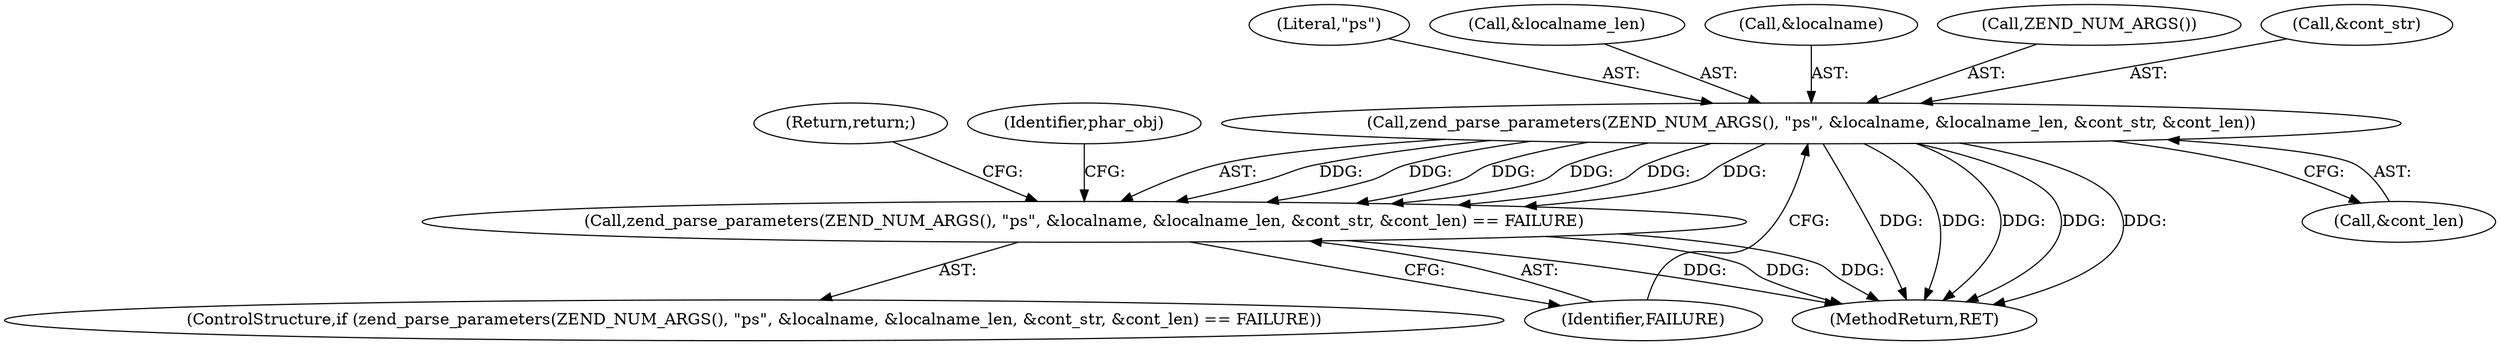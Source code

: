 digraph "0_php_1e9b175204e3286d64dfd6c9f09151c31b5e099a_14@pointer" {
"1000111" [label="(Call,zend_parse_parameters(ZEND_NUM_ARGS(), \"ps\", &localname, &localname_len, &cont_str, &cont_len))"];
"1000110" [label="(Call,zend_parse_parameters(ZEND_NUM_ARGS(), \"ps\", &localname, &localname_len, &cont_str, &cont_len) == FAILURE)"];
"1000113" [label="(Literal,\"ps\")"];
"1000116" [label="(Call,&localname_len)"];
"1000109" [label="(ControlStructure,if (zend_parse_parameters(ZEND_NUM_ARGS(), \"ps\", &localname, &localname_len, &cont_str, &cont_len) == FAILURE))"];
"1000124" [label="(Return,return;)"];
"1000122" [label="(Identifier,FAILURE)"];
"1000114" [label="(Call,&localname)"];
"1000135" [label="(MethodReturn,RET)"];
"1000128" [label="(Identifier,phar_obj)"];
"1000120" [label="(Call,&cont_len)"];
"1000111" [label="(Call,zend_parse_parameters(ZEND_NUM_ARGS(), \"ps\", &localname, &localname_len, &cont_str, &cont_len))"];
"1000110" [label="(Call,zend_parse_parameters(ZEND_NUM_ARGS(), \"ps\", &localname, &localname_len, &cont_str, &cont_len) == FAILURE)"];
"1000112" [label="(Call,ZEND_NUM_ARGS())"];
"1000118" [label="(Call,&cont_str)"];
"1000111" -> "1000110"  [label="AST: "];
"1000111" -> "1000120"  [label="CFG: "];
"1000112" -> "1000111"  [label="AST: "];
"1000113" -> "1000111"  [label="AST: "];
"1000114" -> "1000111"  [label="AST: "];
"1000116" -> "1000111"  [label="AST: "];
"1000118" -> "1000111"  [label="AST: "];
"1000120" -> "1000111"  [label="AST: "];
"1000122" -> "1000111"  [label="CFG: "];
"1000111" -> "1000135"  [label="DDG: "];
"1000111" -> "1000135"  [label="DDG: "];
"1000111" -> "1000135"  [label="DDG: "];
"1000111" -> "1000135"  [label="DDG: "];
"1000111" -> "1000135"  [label="DDG: "];
"1000111" -> "1000110"  [label="DDG: "];
"1000111" -> "1000110"  [label="DDG: "];
"1000111" -> "1000110"  [label="DDG: "];
"1000111" -> "1000110"  [label="DDG: "];
"1000111" -> "1000110"  [label="DDG: "];
"1000111" -> "1000110"  [label="DDG: "];
"1000110" -> "1000109"  [label="AST: "];
"1000110" -> "1000122"  [label="CFG: "];
"1000122" -> "1000110"  [label="AST: "];
"1000124" -> "1000110"  [label="CFG: "];
"1000128" -> "1000110"  [label="CFG: "];
"1000110" -> "1000135"  [label="DDG: "];
"1000110" -> "1000135"  [label="DDG: "];
"1000110" -> "1000135"  [label="DDG: "];
}
